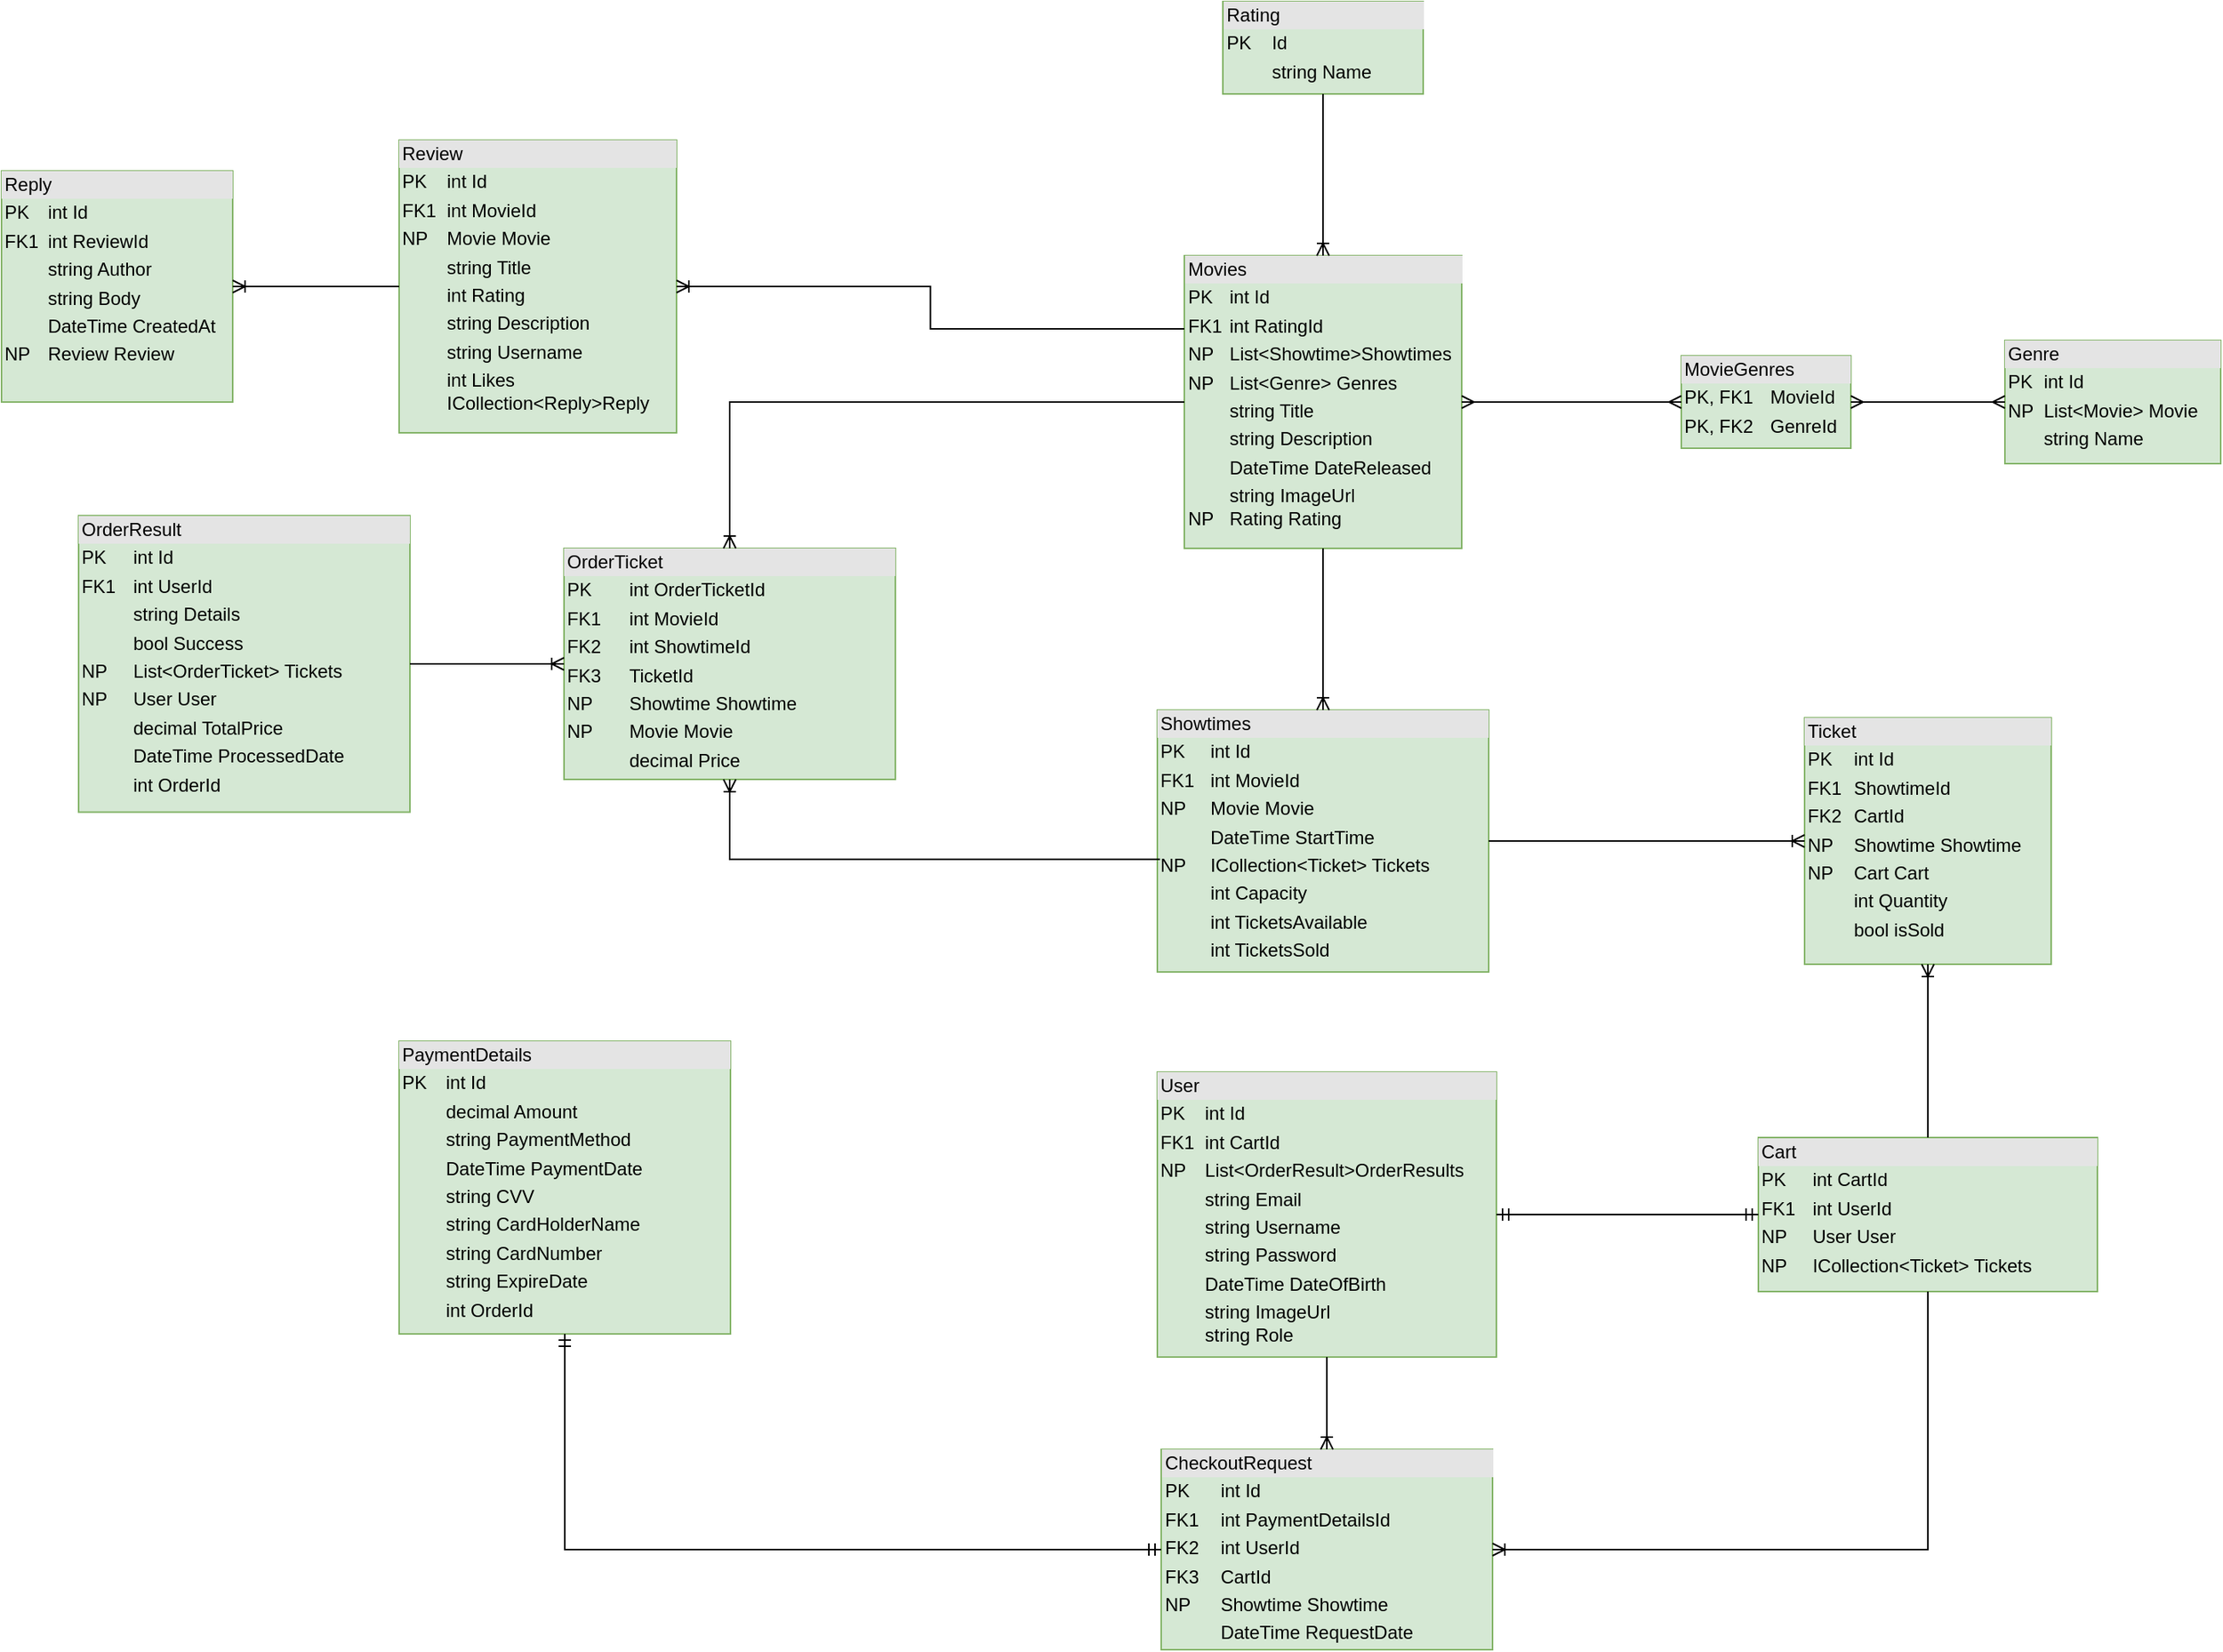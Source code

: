 <mxfile version="24.8.4">
  <diagram id="R2lEEEUBdFMjLlhIrx00" name="Page-1">
    <mxGraphModel dx="1677" dy="394" grid="1" gridSize="10" guides="1" tooltips="1" connect="1" arrows="1" fold="1" page="1" pageScale="1" pageWidth="850" pageHeight="1100" math="0" shadow="0" extFonts="Permanent Marker^https://fonts.googleapis.com/css?family=Permanent+Marker">
      <root>
        <mxCell id="0" />
        <mxCell id="1" parent="0" />
        <mxCell id="bpLEjepGPzOTc0EWC0Mf-21" value="&lt;div style=&quot;box-sizing:border-box;width:100%;background:#e4e4e4;padding:2px;&quot;&gt;Movies&lt;/div&gt;&lt;table style=&quot;width:100%;font-size:1em;&quot; cellpadding=&quot;2&quot; cellspacing=&quot;0&quot;&gt;&lt;tbody&gt;&lt;tr&gt;&lt;td&gt;PK&lt;/td&gt;&lt;td&gt;int Id&lt;/td&gt;&lt;/tr&gt;&lt;tr&gt;&lt;td&gt;FK1&lt;/td&gt;&lt;td&gt;int RatingId&lt;/td&gt;&lt;/tr&gt;&lt;tr&gt;&lt;td&gt;NP&lt;/td&gt;&lt;td&gt;List&amp;lt;Showtime&amp;gt;Showtimes&lt;/td&gt;&lt;/tr&gt;&lt;tr&gt;&lt;td&gt;NP&lt;/td&gt;&lt;td&gt;List&amp;lt;Genre&amp;gt; Genres&lt;/td&gt;&lt;/tr&gt;&lt;tr&gt;&lt;td&gt;&lt;br&gt;&lt;/td&gt;&lt;td&gt;string Title&lt;/td&gt;&lt;/tr&gt;&lt;tr&gt;&lt;td&gt;&lt;br&gt;&lt;/td&gt;&lt;td&gt;string Description&lt;/td&gt;&lt;/tr&gt;&lt;tr&gt;&lt;td&gt;&lt;br&gt;&lt;/td&gt;&lt;td&gt;DateTime DateReleased&lt;/td&gt;&lt;/tr&gt;&lt;tr&gt;&lt;td&gt;NP&lt;/td&gt;&lt;td&gt;string ImageUrl&lt;br&gt;Rating Rating&lt;br&gt;&lt;br&gt;&lt;/td&gt;&lt;/tr&gt;&lt;/tbody&gt;&lt;/table&gt;" style="verticalAlign=top;align=left;overflow=fill;html=1;whiteSpace=wrap;fillColor=#d5e8d4;strokeColor=#82b366;" parent="1" vertex="1">
          <mxGeometry x="-22.5" y="255" width="180" height="190" as="geometry" />
        </mxCell>
        <mxCell id="bpLEjepGPzOTc0EWC0Mf-22" value="&lt;div style=&quot;box-sizing:border-box;width:100%;background:#e4e4e4;padding:2px;&quot;&gt;Showtimes&lt;/div&gt;&lt;table style=&quot;width:100%;font-size:1em;&quot; cellpadding=&quot;2&quot; cellspacing=&quot;0&quot;&gt;&lt;tbody&gt;&lt;tr&gt;&lt;td&gt;PK&lt;/td&gt;&lt;td&gt;int Id&lt;/td&gt;&lt;/tr&gt;&lt;tr&gt;&lt;td&gt;FK1&lt;/td&gt;&lt;td&gt;int MovieId&lt;/td&gt;&lt;/tr&gt;&lt;tr&gt;&lt;td&gt;NP&lt;/td&gt;&lt;td&gt;Movie Movie&lt;/td&gt;&lt;/tr&gt;&lt;tr&gt;&lt;td&gt;&lt;br&gt;&lt;/td&gt;&lt;td&gt;DateTime StartTime&lt;/td&gt;&lt;/tr&gt;&lt;tr&gt;&lt;td&gt;NP&lt;/td&gt;&lt;td&gt;ICollection&amp;lt;Ticket&amp;gt; Tickets&lt;/td&gt;&lt;/tr&gt;&lt;tr&gt;&lt;td&gt;&lt;br&gt;&lt;/td&gt;&lt;td&gt;int Capacity&lt;/td&gt;&lt;/tr&gt;&lt;tr&gt;&lt;td&gt;&lt;br&gt;&lt;/td&gt;&lt;td&gt;int TicketsAvailable&lt;/td&gt;&lt;/tr&gt;&lt;tr&gt;&lt;td&gt;&lt;br&gt;&lt;/td&gt;&lt;td&gt;int TicketsSold&lt;/td&gt;&lt;/tr&gt;&lt;/tbody&gt;&lt;/table&gt;" style="verticalAlign=top;align=left;overflow=fill;html=1;whiteSpace=wrap;fillColor=#d5e8d4;strokeColor=#82b366;" parent="1" vertex="1">
          <mxGeometry x="-40" y="550" width="215" height="170" as="geometry" />
        </mxCell>
        <mxCell id="bpLEjepGPzOTc0EWC0Mf-24" value="&lt;div style=&quot;box-sizing:border-box;width:100%;background:#e4e4e4;padding:2px;&quot;&gt;Genre&lt;/div&gt;&lt;table style=&quot;width:100%;font-size:1em;&quot; cellpadding=&quot;2&quot; cellspacing=&quot;0&quot;&gt;&lt;tbody&gt;&lt;tr&gt;&lt;td&gt;PK&lt;/td&gt;&lt;td&gt;int Id&lt;/td&gt;&lt;/tr&gt;&lt;tr&gt;&lt;td&gt;NP&lt;/td&gt;&lt;td&gt;List&amp;lt;Movie&amp;gt; Movie&lt;/td&gt;&lt;/tr&gt;&lt;tr&gt;&lt;td&gt;&lt;br&gt;&lt;/td&gt;&lt;td&gt;string Name&lt;/td&gt;&lt;/tr&gt;&lt;tr&gt;&lt;td&gt;&lt;br&gt;&lt;/td&gt;&lt;td&gt;&lt;br&gt;&lt;/td&gt;&lt;/tr&gt;&lt;tr&gt;&lt;td&gt;&lt;br&gt;&lt;/td&gt;&lt;td&gt;&lt;/td&gt;&lt;/tr&gt;&lt;/tbody&gt;&lt;/table&gt;" style="verticalAlign=top;align=left;overflow=fill;html=1;whiteSpace=wrap;fillColor=#d5e8d4;strokeColor=#82b366;" parent="1" vertex="1">
          <mxGeometry x="510" y="310" width="140" height="80" as="geometry" />
        </mxCell>
        <mxCell id="bpLEjepGPzOTc0EWC0Mf-25" value="&lt;div style=&quot;box-sizing:border-box;width:100%;background:#e4e4e4;padding:2px;&quot;&gt;MovieGenres&lt;/div&gt;&lt;table style=&quot;width:100%;font-size:1em;&quot; cellpadding=&quot;2&quot; cellspacing=&quot;0&quot;&gt;&lt;tbody&gt;&lt;tr&gt;&lt;td&gt;PK, FK1&lt;/td&gt;&lt;td&gt;MovieId&lt;/td&gt;&lt;/tr&gt;&lt;tr&gt;&lt;td&gt;PK, FK2&lt;/td&gt;&lt;td&gt;GenreId&lt;/td&gt;&lt;/tr&gt;&lt;tr&gt;&lt;td&gt;&lt;br&gt;&lt;/td&gt;&lt;td&gt;&lt;/td&gt;&lt;/tr&gt;&lt;tr&gt;&lt;td&gt;&lt;br&gt;&lt;/td&gt;&lt;td&gt;&lt;/td&gt;&lt;/tr&gt;&lt;/tbody&gt;&lt;/table&gt;" style="verticalAlign=top;align=left;overflow=fill;html=1;whiteSpace=wrap;fillColor=#d5e8d4;strokeColor=#82b366;" parent="1" vertex="1">
          <mxGeometry x="300" y="320" width="110" height="60" as="geometry" />
        </mxCell>
        <mxCell id="bpLEjepGPzOTc0EWC0Mf-68" value="" style="fontSize=12;html=1;endArrow=ERmany;startArrow=ERmany;rounded=0;exitX=1;exitY=0.5;exitDx=0;exitDy=0;entryX=0;entryY=0.5;entryDx=0;entryDy=0;strokeColor=default;fillColor=#dae8fc;edgeStyle=entityRelationEdgeStyle;snapToPoint=1;" parent="1" source="bpLEjepGPzOTc0EWC0Mf-21" target="bpLEjepGPzOTc0EWC0Mf-25" edge="1">
          <mxGeometry width="100" height="100" relative="1" as="geometry">
            <mxPoint x="170" y="355" as="sourcePoint" />
            <mxPoint x="270" y="255" as="targetPoint" />
          </mxGeometry>
        </mxCell>
        <mxCell id="bpLEjepGPzOTc0EWC0Mf-69" value="" style="edgeStyle=entityRelationEdgeStyle;fontSize=12;html=1;endArrow=ERmany;startArrow=ERmany;rounded=0;exitX=1;exitY=0.5;exitDx=0;exitDy=0;entryX=0;entryY=0.5;entryDx=0;entryDy=0;" parent="1" source="bpLEjepGPzOTc0EWC0Mf-25" target="bpLEjepGPzOTc0EWC0Mf-24" edge="1">
          <mxGeometry width="100" height="100" relative="1" as="geometry">
            <mxPoint x="410" y="349.33" as="sourcePoint" />
            <mxPoint x="540" y="349.33" as="targetPoint" />
          </mxGeometry>
        </mxCell>
        <mxCell id="bpLEjepGPzOTc0EWC0Mf-70" value="" style="edgeStyle=orthogonalEdgeStyle;fontSize=12;html=1;endArrow=ERoneToMany;rounded=0;snapToPoint=0;exitX=0.5;exitY=1;exitDx=0;exitDy=0;entryX=0.5;entryY=0;entryDx=0;entryDy=0;" parent="1" source="bpLEjepGPzOTc0EWC0Mf-21" target="bpLEjepGPzOTc0EWC0Mf-22" edge="1">
          <mxGeometry width="100" height="100" relative="1" as="geometry">
            <mxPoint x="130" y="495" as="sourcePoint" />
            <mxPoint x="270" y="445" as="targetPoint" />
          </mxGeometry>
        </mxCell>
        <mxCell id="bpLEjepGPzOTc0EWC0Mf-71" value="&lt;div style=&quot;box-sizing:border-box;width:100%;background:#e4e4e4;padding:2px;&quot;&gt;Ticket&lt;/div&gt;&lt;table style=&quot;width:100%;font-size:1em;&quot; cellpadding=&quot;2&quot; cellspacing=&quot;0&quot;&gt;&lt;tbody&gt;&lt;tr&gt;&lt;td&gt;PK&lt;/td&gt;&lt;td&gt;int Id&lt;/td&gt;&lt;/tr&gt;&lt;tr&gt;&lt;td&gt;FK1&lt;/td&gt;&lt;td&gt;ShowtimeId&lt;/td&gt;&lt;/tr&gt;&lt;tr&gt;&lt;td&gt;FK2&lt;/td&gt;&lt;td&gt;CartId&lt;/td&gt;&lt;/tr&gt;&lt;tr&gt;&lt;td&gt;NP&lt;/td&gt;&lt;td&gt;Showtime Showtime&lt;/td&gt;&lt;/tr&gt;&lt;tr&gt;&lt;td&gt;NP&lt;/td&gt;&lt;td&gt;Cart Cart&lt;/td&gt;&lt;/tr&gt;&lt;tr&gt;&lt;td&gt;&lt;br&gt;&lt;/td&gt;&lt;td&gt;int Quantity&lt;/td&gt;&lt;/tr&gt;&lt;tr&gt;&lt;td&gt;&lt;br&gt;&lt;/td&gt;&lt;td&gt;bool isSold&lt;/td&gt;&lt;/tr&gt;&lt;/tbody&gt;&lt;/table&gt;" style="verticalAlign=top;align=left;overflow=fill;html=1;whiteSpace=wrap;fillColor=#d5e8d4;strokeColor=#82b366;" parent="1" vertex="1">
          <mxGeometry x="380" y="555" width="160" height="160" as="geometry" />
        </mxCell>
        <mxCell id="bpLEjepGPzOTc0EWC0Mf-72" value="" style="edgeStyle=orthogonalEdgeStyle;fontSize=12;html=1;endArrow=ERoneToMany;rounded=0;exitX=1;exitY=0.5;exitDx=0;exitDy=0;entryX=0;entryY=0.5;entryDx=0;entryDy=0;" parent="1" source="bpLEjepGPzOTc0EWC0Mf-22" target="bpLEjepGPzOTc0EWC0Mf-71" edge="1">
          <mxGeometry width="100" height="100" relative="1" as="geometry">
            <mxPoint x="240" y="610" as="sourcePoint" />
            <mxPoint x="307.5" y="530" as="targetPoint" />
          </mxGeometry>
        </mxCell>
        <mxCell id="bpLEjepGPzOTc0EWC0Mf-73" value="&lt;div style=&quot;box-sizing:border-box;width:100%;background:#e4e4e4;padding:2px;&quot;&gt;Cart&lt;/div&gt;&lt;table style=&quot;width:100%;font-size:1em;&quot; cellpadding=&quot;2&quot; cellspacing=&quot;0&quot;&gt;&lt;tbody&gt;&lt;tr&gt;&lt;td&gt;PK&lt;/td&gt;&lt;td&gt;int CartId&lt;/td&gt;&lt;/tr&gt;&lt;tr&gt;&lt;td&gt;FK1&lt;/td&gt;&lt;td&gt;int UserId&lt;/td&gt;&lt;/tr&gt;&lt;tr&gt;&lt;td&gt;NP&lt;/td&gt;&lt;td&gt;User User&lt;/td&gt;&lt;/tr&gt;&lt;tr&gt;&lt;td&gt;NP&lt;/td&gt;&lt;td&gt;ICollection&amp;lt;Ticket&amp;gt; Tickets&lt;/td&gt;&lt;/tr&gt;&lt;tr&gt;&lt;td&gt;&lt;br&gt;&lt;/td&gt;&lt;td&gt;&lt;/td&gt;&lt;/tr&gt;&lt;tr&gt;&lt;td&gt;&lt;br&gt;&lt;/td&gt;&lt;td&gt;&lt;br&gt;&lt;br&gt;&lt;/td&gt;&lt;/tr&gt;&lt;/tbody&gt;&lt;/table&gt;" style="verticalAlign=top;align=left;overflow=fill;html=1;whiteSpace=wrap;fillColor=#d5e8d4;strokeColor=#82b366;" parent="1" vertex="1">
          <mxGeometry x="350" y="827.5" width="220" height="100" as="geometry" />
        </mxCell>
        <mxCell id="bpLEjepGPzOTc0EWC0Mf-74" value="&lt;div style=&quot;box-sizing:border-box;width:100%;background:#e4e4e4;padding:2px;&quot;&gt;User&lt;/div&gt;&lt;table style=&quot;width:100%;font-size:1em;&quot; cellpadding=&quot;2&quot; cellspacing=&quot;0&quot;&gt;&lt;tbody&gt;&lt;tr&gt;&lt;td&gt;PK&lt;/td&gt;&lt;td&gt;int Id&lt;/td&gt;&lt;/tr&gt;&lt;tr&gt;&lt;td&gt;FK1&lt;/td&gt;&lt;td&gt;int CartId&lt;/td&gt;&lt;/tr&gt;&lt;tr&gt;&lt;td&gt;NP&lt;/td&gt;&lt;td&gt;List&amp;lt;OrderResult&amp;gt;OrderResults&lt;/td&gt;&lt;/tr&gt;&lt;tr&gt;&lt;td&gt;&lt;br&gt;&lt;/td&gt;&lt;td&gt;string Email&lt;/td&gt;&lt;/tr&gt;&lt;tr&gt;&lt;td&gt;&lt;br&gt;&lt;/td&gt;&lt;td&gt;string Username&lt;/td&gt;&lt;/tr&gt;&lt;tr&gt;&lt;td&gt;&lt;br&gt;&lt;/td&gt;&lt;td&gt;string Password&lt;/td&gt;&lt;/tr&gt;&lt;tr&gt;&lt;td&gt;&lt;br&gt;&lt;/td&gt;&lt;td&gt;DateTime DateOfBirth&lt;/td&gt;&lt;/tr&gt;&lt;tr&gt;&lt;td&gt;&lt;br&gt;&lt;/td&gt;&lt;td&gt;string ImageUrl&lt;br&gt;string Role&lt;/td&gt;&lt;/tr&gt;&lt;/tbody&gt;&lt;/table&gt;" style="verticalAlign=top;align=left;overflow=fill;html=1;whiteSpace=wrap;fillColor=#d5e8d4;strokeColor=#82b366;" parent="1" vertex="1">
          <mxGeometry x="-40" y="785" width="220" height="185" as="geometry" />
        </mxCell>
        <mxCell id="bpLEjepGPzOTc0EWC0Mf-76" value="" style="edgeStyle=orthogonalEdgeStyle;fontSize=12;html=1;endArrow=ERoneToMany;rounded=0;entryX=0.5;entryY=1;entryDx=0;entryDy=0;exitX=0.5;exitY=0;exitDx=0;exitDy=0;" parent="1" source="bpLEjepGPzOTc0EWC0Mf-73" target="bpLEjepGPzOTc0EWC0Mf-71" edge="1">
          <mxGeometry width="100" height="100" relative="1" as="geometry">
            <mxPoint x="199.5" y="790" as="sourcePoint" />
            <mxPoint x="299.5" y="690" as="targetPoint" />
          </mxGeometry>
        </mxCell>
        <mxCell id="bpLEjepGPzOTc0EWC0Mf-77" value="&lt;div style=&quot;box-sizing:border-box;width:100%;background:#e4e4e4;padding:2px;&quot;&gt;OrderTicket&lt;/div&gt;&lt;table style=&quot;width:100%;font-size:1em;&quot; cellpadding=&quot;2&quot; cellspacing=&quot;0&quot;&gt;&lt;tbody&gt;&lt;tr&gt;&lt;td&gt;PK&lt;/td&gt;&lt;td&gt;int OrderTicketId&lt;/td&gt;&lt;/tr&gt;&lt;tr&gt;&lt;td&gt;FK1&lt;/td&gt;&lt;td&gt;int MovieId&lt;/td&gt;&lt;/tr&gt;&lt;tr&gt;&lt;td&gt;FK2&lt;/td&gt;&lt;td&gt;int ShowtimeId&lt;/td&gt;&lt;/tr&gt;&lt;tr&gt;&lt;td&gt;FK3&lt;/td&gt;&lt;td&gt;TicketId&lt;/td&gt;&lt;/tr&gt;&lt;tr&gt;&lt;td&gt;NP&lt;/td&gt;&lt;td&gt;Showtime Showtime&lt;/td&gt;&lt;/tr&gt;&lt;tr&gt;&lt;td&gt;NP&lt;/td&gt;&lt;td&gt;Movie Movie&lt;/td&gt;&lt;/tr&gt;&lt;tr&gt;&lt;td&gt;&lt;br&gt;&lt;/td&gt;&lt;td&gt;decimal Price&lt;/td&gt;&lt;/tr&gt;&lt;tr&gt;&lt;td&gt;&lt;br&gt;&lt;/td&gt;&lt;td&gt;&lt;br&gt;&lt;/td&gt;&lt;/tr&gt;&lt;/tbody&gt;&lt;/table&gt;" style="verticalAlign=top;align=left;overflow=fill;html=1;whiteSpace=wrap;fillColor=#d5e8d4;strokeColor=#82b366;" parent="1" vertex="1">
          <mxGeometry x="-425" y="445" width="215" height="150" as="geometry" />
        </mxCell>
        <mxCell id="bpLEjepGPzOTc0EWC0Mf-78" value="" style="edgeStyle=orthogonalEdgeStyle;fontSize=12;html=1;endArrow=ERoneToMany;rounded=0;entryX=0.5;entryY=0;entryDx=0;entryDy=0;exitX=0;exitY=0.5;exitDx=0;exitDy=0;" parent="1" source="bpLEjepGPzOTc0EWC0Mf-21" target="bpLEjepGPzOTc0EWC0Mf-77" edge="1">
          <mxGeometry width="100" height="100" relative="1" as="geometry">
            <mxPoint x="-200" y="600" as="sourcePoint" />
            <mxPoint x="-100" y="500" as="targetPoint" />
          </mxGeometry>
        </mxCell>
        <mxCell id="bpLEjepGPzOTc0EWC0Mf-79" value="" style="edgeStyle=orthogonalEdgeStyle;fontSize=12;html=1;endArrow=ERoneToMany;rounded=0;entryX=0.5;entryY=1;entryDx=0;entryDy=0;exitX=0.008;exitY=0.57;exitDx=0;exitDy=0;exitPerimeter=0;" parent="1" source="bpLEjepGPzOTc0EWC0Mf-22" target="bpLEjepGPzOTc0EWC0Mf-77" edge="1">
          <mxGeometry width="100" height="100" relative="1" as="geometry">
            <mxPoint x="-480" y="820" as="sourcePoint" />
            <mxPoint x="-380" y="720" as="targetPoint" />
          </mxGeometry>
        </mxCell>
        <mxCell id="bpLEjepGPzOTc0EWC0Mf-80" value="" style="fontSize=12;html=1;endArrow=ERmandOne;startArrow=ERmandOne;rounded=0;entryX=0;entryY=0.5;entryDx=0;entryDy=0;exitX=1;exitY=0.5;exitDx=0;exitDy=0;" parent="1" source="bpLEjepGPzOTc0EWC0Mf-74" target="bpLEjepGPzOTc0EWC0Mf-73" edge="1">
          <mxGeometry width="100" height="100" relative="1" as="geometry">
            <mxPoint x="200" y="960" as="sourcePoint" />
            <mxPoint x="150" y="880" as="targetPoint" />
          </mxGeometry>
        </mxCell>
        <mxCell id="bpLEjepGPzOTc0EWC0Mf-81" value="&lt;div style=&quot;box-sizing:border-box;width:100%;background:#e4e4e4;padding:2px;&quot;&gt;OrderResult&lt;/div&gt;&lt;table style=&quot;width:100%;font-size:1em;&quot; cellpadding=&quot;2&quot; cellspacing=&quot;0&quot;&gt;&lt;tbody&gt;&lt;tr&gt;&lt;td&gt;PK&lt;/td&gt;&lt;td&gt;int Id&lt;/td&gt;&lt;/tr&gt;&lt;tr&gt;&lt;td&gt;FK1&lt;/td&gt;&lt;td&gt;int UserId&lt;/td&gt;&lt;/tr&gt;&lt;tr&gt;&lt;td&gt;&lt;br&gt;&lt;/td&gt;&lt;td&gt;string Details&lt;/td&gt;&lt;/tr&gt;&lt;tr&gt;&lt;td&gt;&lt;br&gt;&lt;/td&gt;&lt;td&gt;bool Success&lt;/td&gt;&lt;/tr&gt;&lt;tr&gt;&lt;td&gt;NP&lt;/td&gt;&lt;td&gt;List&amp;lt;OrderTicket&amp;gt; Tickets&lt;/td&gt;&lt;/tr&gt;&lt;tr&gt;&lt;td&gt;NP&lt;/td&gt;&lt;td&gt;User User&lt;/td&gt;&lt;/tr&gt;&lt;tr&gt;&lt;td&gt;&lt;br&gt;&lt;/td&gt;&lt;td&gt;decimal TotalPrice&lt;/td&gt;&lt;/tr&gt;&lt;tr&gt;&lt;td&gt;&lt;br&gt;&lt;/td&gt;&lt;td&gt;DateTime ProcessedDate&lt;/td&gt;&lt;/tr&gt;&lt;tr&gt;&lt;td&gt;&lt;br&gt;&lt;/td&gt;&lt;td&gt;int OrderId&lt;/td&gt;&lt;/tr&gt;&lt;/tbody&gt;&lt;/table&gt;" style="verticalAlign=top;align=left;overflow=fill;html=1;whiteSpace=wrap;fillColor=#d5e8d4;strokeColor=#82b366;" parent="1" vertex="1">
          <mxGeometry x="-740" y="423.75" width="215" height="192.5" as="geometry" />
        </mxCell>
        <mxCell id="bpLEjepGPzOTc0EWC0Mf-82" value="" style="edgeStyle=orthogonalEdgeStyle;fontSize=12;html=1;endArrow=ERoneToMany;rounded=0;exitX=1;exitY=0.5;exitDx=0;exitDy=0;entryX=0;entryY=0.5;entryDx=0;entryDy=0;" parent="1" source="bpLEjepGPzOTc0EWC0Mf-81" target="bpLEjepGPzOTc0EWC0Mf-77" edge="1">
          <mxGeometry width="100" height="100" relative="1" as="geometry">
            <mxPoint x="-525" y="670" as="sourcePoint" />
            <mxPoint x="-425" y="570" as="targetPoint" />
          </mxGeometry>
        </mxCell>
        <mxCell id="bpLEjepGPzOTc0EWC0Mf-83" value="&lt;div style=&quot;box-sizing:border-box;width:100%;background:#e4e4e4;padding:2px;&quot;&gt;Rating&lt;/div&gt;&lt;table style=&quot;width:100%;font-size:1em;&quot; cellpadding=&quot;2&quot; cellspacing=&quot;0&quot;&gt;&lt;tbody&gt;&lt;tr&gt;&lt;td&gt;PK&lt;/td&gt;&lt;td&gt;Id&lt;/td&gt;&lt;/tr&gt;&lt;tr&gt;&lt;td&gt;&lt;br&gt;&lt;/td&gt;&lt;td&gt;string Name&lt;/td&gt;&lt;/tr&gt;&lt;tr&gt;&lt;td&gt;&lt;br&gt;&lt;/td&gt;&lt;td&gt;&lt;/td&gt;&lt;/tr&gt;&lt;tr&gt;&lt;td&gt;&lt;br&gt;&lt;/td&gt;&lt;td&gt;&lt;/td&gt;&lt;/tr&gt;&lt;/tbody&gt;&lt;/table&gt;" style="verticalAlign=top;align=left;overflow=fill;html=1;whiteSpace=wrap;fillColor=#d5e8d4;strokeColor=#82b366;" parent="1" vertex="1">
          <mxGeometry x="2.5" y="90" width="130" height="60" as="geometry" />
        </mxCell>
        <mxCell id="bpLEjepGPzOTc0EWC0Mf-84" value="" style="edgeStyle=orthogonalEdgeStyle;fontSize=12;html=1;endArrow=ERoneToMany;rounded=0;entryX=0.5;entryY=0;entryDx=0;entryDy=0;exitX=0.5;exitY=1;exitDx=0;exitDy=0;" parent="1" source="bpLEjepGPzOTc0EWC0Mf-83" target="bpLEjepGPzOTc0EWC0Mf-21" edge="1">
          <mxGeometry width="100" height="100" relative="1" as="geometry">
            <mxPoint x="-230" y="240" as="sourcePoint" />
            <mxPoint x="-130" y="140" as="targetPoint" />
          </mxGeometry>
        </mxCell>
        <mxCell id="bpLEjepGPzOTc0EWC0Mf-85" value="&lt;div style=&quot;box-sizing:border-box;width:100%;background:#e4e4e4;padding:2px;&quot;&gt;CheckoutRequest&lt;/div&gt;&lt;table style=&quot;width:100%;font-size:1em;&quot; cellpadding=&quot;2&quot; cellspacing=&quot;0&quot;&gt;&lt;tbody&gt;&lt;tr&gt;&lt;td&gt;PK&lt;/td&gt;&lt;td&gt;int Id&lt;/td&gt;&lt;/tr&gt;&lt;tr&gt;&lt;td&gt;FK1&lt;/td&gt;&lt;td&gt;int PaymentDetailsId&lt;/td&gt;&lt;/tr&gt;&lt;tr&gt;&lt;td&gt;FK2&lt;/td&gt;&lt;td&gt;int UserId&lt;/td&gt;&lt;/tr&gt;&lt;tr&gt;&lt;td&gt;FK3&lt;/td&gt;&lt;td&gt;CartId&lt;/td&gt;&lt;/tr&gt;&lt;tr&gt;&lt;td&gt;NP&lt;/td&gt;&lt;td&gt;Showtime Showtime&lt;/td&gt;&lt;/tr&gt;&lt;tr&gt;&lt;td&gt;&lt;br&gt;&lt;/td&gt;&lt;td&gt;DateTime RequestDate&lt;/td&gt;&lt;/tr&gt;&lt;tr&gt;&lt;td&gt;&lt;br&gt;&lt;/td&gt;&lt;td&gt;&lt;br&gt;&lt;/td&gt;&lt;/tr&gt;&lt;tr&gt;&lt;td&gt;&lt;br&gt;&lt;/td&gt;&lt;td&gt;&lt;br&gt;&lt;/td&gt;&lt;/tr&gt;&lt;/tbody&gt;&lt;/table&gt;" style="verticalAlign=top;align=left;overflow=fill;html=1;whiteSpace=wrap;fillColor=#d5e8d4;strokeColor=#82b366;" parent="1" vertex="1">
          <mxGeometry x="-37.5" y="1030" width="215" height="130" as="geometry" />
        </mxCell>
        <mxCell id="bpLEjepGPzOTc0EWC0Mf-86" value="&lt;div style=&quot;box-sizing:border-box;width:100%;background:#e4e4e4;padding:2px;&quot;&gt;PaymentDetails&lt;/div&gt;&lt;table style=&quot;width:100%;font-size:1em;&quot; cellpadding=&quot;2&quot; cellspacing=&quot;0&quot;&gt;&lt;tbody&gt;&lt;tr&gt;&lt;td&gt;PK&lt;/td&gt;&lt;td&gt;int Id&lt;/td&gt;&lt;/tr&gt;&lt;tr&gt;&lt;td&gt;&lt;br&gt;&lt;/td&gt;&lt;td&gt;decimal Amount&lt;/td&gt;&lt;/tr&gt;&lt;tr&gt;&lt;td&gt;&lt;br&gt;&lt;/td&gt;&lt;td&gt;string PaymentMethod&lt;/td&gt;&lt;/tr&gt;&lt;tr&gt;&lt;td&gt;&lt;br&gt;&lt;/td&gt;&lt;td&gt;DateTime PaymentDate&lt;/td&gt;&lt;/tr&gt;&lt;tr&gt;&lt;td&gt;&lt;br&gt;&lt;/td&gt;&lt;td&gt;string CVV&lt;/td&gt;&lt;/tr&gt;&lt;tr&gt;&lt;td&gt;&lt;br&gt;&lt;/td&gt;&lt;td&gt;string CardHolderName&lt;/td&gt;&lt;/tr&gt;&lt;tr&gt;&lt;td&gt;&lt;br&gt;&lt;/td&gt;&lt;td&gt;string CardNumber&lt;/td&gt;&lt;/tr&gt;&lt;tr&gt;&lt;td&gt;&lt;br&gt;&lt;/td&gt;&lt;td&gt;string ExpireDate&lt;/td&gt;&lt;/tr&gt;&lt;tr&gt;&lt;td&gt;&lt;br&gt;&lt;/td&gt;&lt;td&gt;int OrderId&lt;/td&gt;&lt;/tr&gt;&lt;/tbody&gt;&lt;/table&gt;" style="verticalAlign=top;align=left;overflow=fill;html=1;whiteSpace=wrap;fillColor=#d5e8d4;strokeColor=#82b366;" parent="1" vertex="1">
          <mxGeometry x="-532" y="765" width="215" height="190" as="geometry" />
        </mxCell>
        <mxCell id="bpLEjepGPzOTc0EWC0Mf-87" value="" style="edgeStyle=orthogonalEdgeStyle;fontSize=12;html=1;endArrow=ERoneToMany;rounded=0;exitX=0.5;exitY=1;exitDx=0;exitDy=0;entryX=1;entryY=0.5;entryDx=0;entryDy=0;" parent="1" source="bpLEjepGPzOTc0EWC0Mf-73" target="bpLEjepGPzOTc0EWC0Mf-85" edge="1">
          <mxGeometry width="100" height="100" relative="1" as="geometry">
            <mxPoint x="400" y="1060" as="sourcePoint" />
            <mxPoint x="500" y="960" as="targetPoint" />
          </mxGeometry>
        </mxCell>
        <mxCell id="bpLEjepGPzOTc0EWC0Mf-88" value="" style="edgeStyle=orthogonalEdgeStyle;fontSize=12;html=1;endArrow=ERoneToMany;rounded=0;exitX=0.5;exitY=1;exitDx=0;exitDy=0;entryX=0.5;entryY=0;entryDx=0;entryDy=0;" parent="1" source="bpLEjepGPzOTc0EWC0Mf-74" target="bpLEjepGPzOTc0EWC0Mf-85" edge="1">
          <mxGeometry width="100" height="100" relative="1" as="geometry">
            <mxPoint x="52" y="1007.5" as="sourcePoint" />
            <mxPoint x="-230" y="1182.5" as="targetPoint" />
          </mxGeometry>
        </mxCell>
        <mxCell id="bpLEjepGPzOTc0EWC0Mf-89" value="" style="edgeStyle=orthogonalEdgeStyle;fontSize=12;html=1;endArrow=ERmandOne;startArrow=ERmandOne;rounded=0;entryX=0.5;entryY=1;entryDx=0;entryDy=0;exitX=0;exitY=0.5;exitDx=0;exitDy=0;" parent="1" source="bpLEjepGPzOTc0EWC0Mf-85" target="bpLEjepGPzOTc0EWC0Mf-86" edge="1">
          <mxGeometry width="100" height="100" relative="1" as="geometry">
            <mxPoint x="-560" y="1180" as="sourcePoint" />
            <mxPoint x="-460" y="1080" as="targetPoint" />
          </mxGeometry>
        </mxCell>
        <mxCell id="FqhzyI8s8UuLhJftHl2z-1" value="&lt;div style=&quot;box-sizing:border-box;width:100%;background:#e4e4e4;padding:2px;&quot;&gt;Review&lt;/div&gt;&lt;table style=&quot;width:100%;font-size:1em;&quot; cellpadding=&quot;2&quot; cellspacing=&quot;0&quot;&gt;&lt;tbody&gt;&lt;tr&gt;&lt;td&gt;PK&lt;/td&gt;&lt;td&gt;int Id&lt;/td&gt;&lt;/tr&gt;&lt;tr&gt;&lt;td&gt;FK1&lt;/td&gt;&lt;td&gt;int MovieId&lt;/td&gt;&lt;/tr&gt;&lt;tr&gt;&lt;td&gt;NP&lt;/td&gt;&lt;td&gt;Movie Movie&lt;/td&gt;&lt;/tr&gt;&lt;tr&gt;&lt;td&gt;&lt;br&gt;&lt;/td&gt;&lt;td&gt;string Title&lt;/td&gt;&lt;/tr&gt;&lt;tr&gt;&lt;td&gt;&lt;br&gt;&lt;/td&gt;&lt;td&gt;int Rating&lt;/td&gt;&lt;/tr&gt;&lt;tr&gt;&lt;td&gt;&lt;br&gt;&lt;/td&gt;&lt;td&gt;string Description&lt;/td&gt;&lt;/tr&gt;&lt;tr&gt;&lt;td&gt;&lt;br&gt;&lt;/td&gt;&lt;td&gt;string Username&lt;/td&gt;&lt;/tr&gt;&lt;tr&gt;&lt;td&gt;&lt;br&gt;&lt;/td&gt;&lt;td&gt;int Likes&lt;br&gt;ICollection&amp;lt;Reply&amp;gt;Reply&lt;br&gt;&lt;br&gt;&lt;/td&gt;&lt;/tr&gt;&lt;/tbody&gt;&lt;/table&gt;" style="verticalAlign=top;align=left;overflow=fill;html=1;whiteSpace=wrap;fillColor=#d5e8d4;strokeColor=#82b366;" vertex="1" parent="1">
          <mxGeometry x="-532" y="180" width="180" height="190" as="geometry" />
        </mxCell>
        <mxCell id="FqhzyI8s8UuLhJftHl2z-2" value="" style="fontSize=12;html=1;endArrow=ERoneToMany;rounded=0;exitX=0;exitY=0.25;exitDx=0;exitDy=0;edgeStyle=orthogonalEdgeStyle;entryX=1;entryY=0.5;entryDx=0;entryDy=0;" edge="1" parent="1" source="bpLEjepGPzOTc0EWC0Mf-21" target="FqhzyI8s8UuLhJftHl2z-1">
          <mxGeometry width="100" height="100" relative="1" as="geometry">
            <mxPoint x="-180" y="300" as="sourcePoint" />
            <mxPoint x="-550" y="303" as="targetPoint" />
          </mxGeometry>
        </mxCell>
        <mxCell id="FqhzyI8s8UuLhJftHl2z-3" value="&lt;div style=&quot;box-sizing:border-box;width:100%;background:#e4e4e4;padding:2px;&quot;&gt;Reply&lt;/div&gt;&lt;table style=&quot;width:100%;font-size:1em;&quot; cellpadding=&quot;2&quot; cellspacing=&quot;0&quot;&gt;&lt;tbody&gt;&lt;tr&gt;&lt;td&gt;PK&lt;/td&gt;&lt;td&gt;int Id&lt;/td&gt;&lt;/tr&gt;&lt;tr&gt;&lt;td&gt;FK1&lt;/td&gt;&lt;td&gt;int ReviewId&lt;/td&gt;&lt;/tr&gt;&lt;tr&gt;&lt;td&gt;&lt;br&gt;&lt;/td&gt;&lt;td&gt;string Author&lt;/td&gt;&lt;/tr&gt;&lt;tr&gt;&lt;td&gt;&lt;br&gt;&lt;/td&gt;&lt;td&gt;string Body&lt;/td&gt;&lt;/tr&gt;&lt;tr&gt;&lt;td&gt;&lt;br&gt;&lt;/td&gt;&lt;td&gt;DateTime CreatedAt&lt;/td&gt;&lt;/tr&gt;&lt;tr&gt;&lt;td&gt;NP&lt;/td&gt;&lt;td&gt;Review Review&lt;/td&gt;&lt;/tr&gt;&lt;tr&gt;&lt;td&gt;&lt;br&gt;&lt;/td&gt;&lt;td&gt;&lt;br&gt;&lt;/td&gt;&lt;/tr&gt;&lt;tr&gt;&lt;td&gt;&lt;br&gt;&lt;/td&gt;&lt;td&gt;&lt;br&gt;&lt;/td&gt;&lt;/tr&gt;&lt;/tbody&gt;&lt;/table&gt;" style="verticalAlign=top;align=left;overflow=fill;html=1;whiteSpace=wrap;fillColor=#d5e8d4;strokeColor=#82b366;" vertex="1" parent="1">
          <mxGeometry x="-790" y="200" width="150" height="150" as="geometry" />
        </mxCell>
        <mxCell id="FqhzyI8s8UuLhJftHl2z-4" value="" style="edgeStyle=orthogonalEdgeStyle;fontSize=12;html=1;endArrow=ERoneToMany;rounded=0;entryX=1;entryY=0.5;entryDx=0;entryDy=0;exitX=0;exitY=0.5;exitDx=0;exitDy=0;" edge="1" parent="1" source="FqhzyI8s8UuLhJftHl2z-1" target="FqhzyI8s8UuLhJftHl2z-3">
          <mxGeometry width="100" height="100" relative="1" as="geometry">
            <mxPoint x="-670" y="400" as="sourcePoint" />
            <mxPoint x="-570" y="300" as="targetPoint" />
          </mxGeometry>
        </mxCell>
      </root>
    </mxGraphModel>
  </diagram>
</mxfile>
